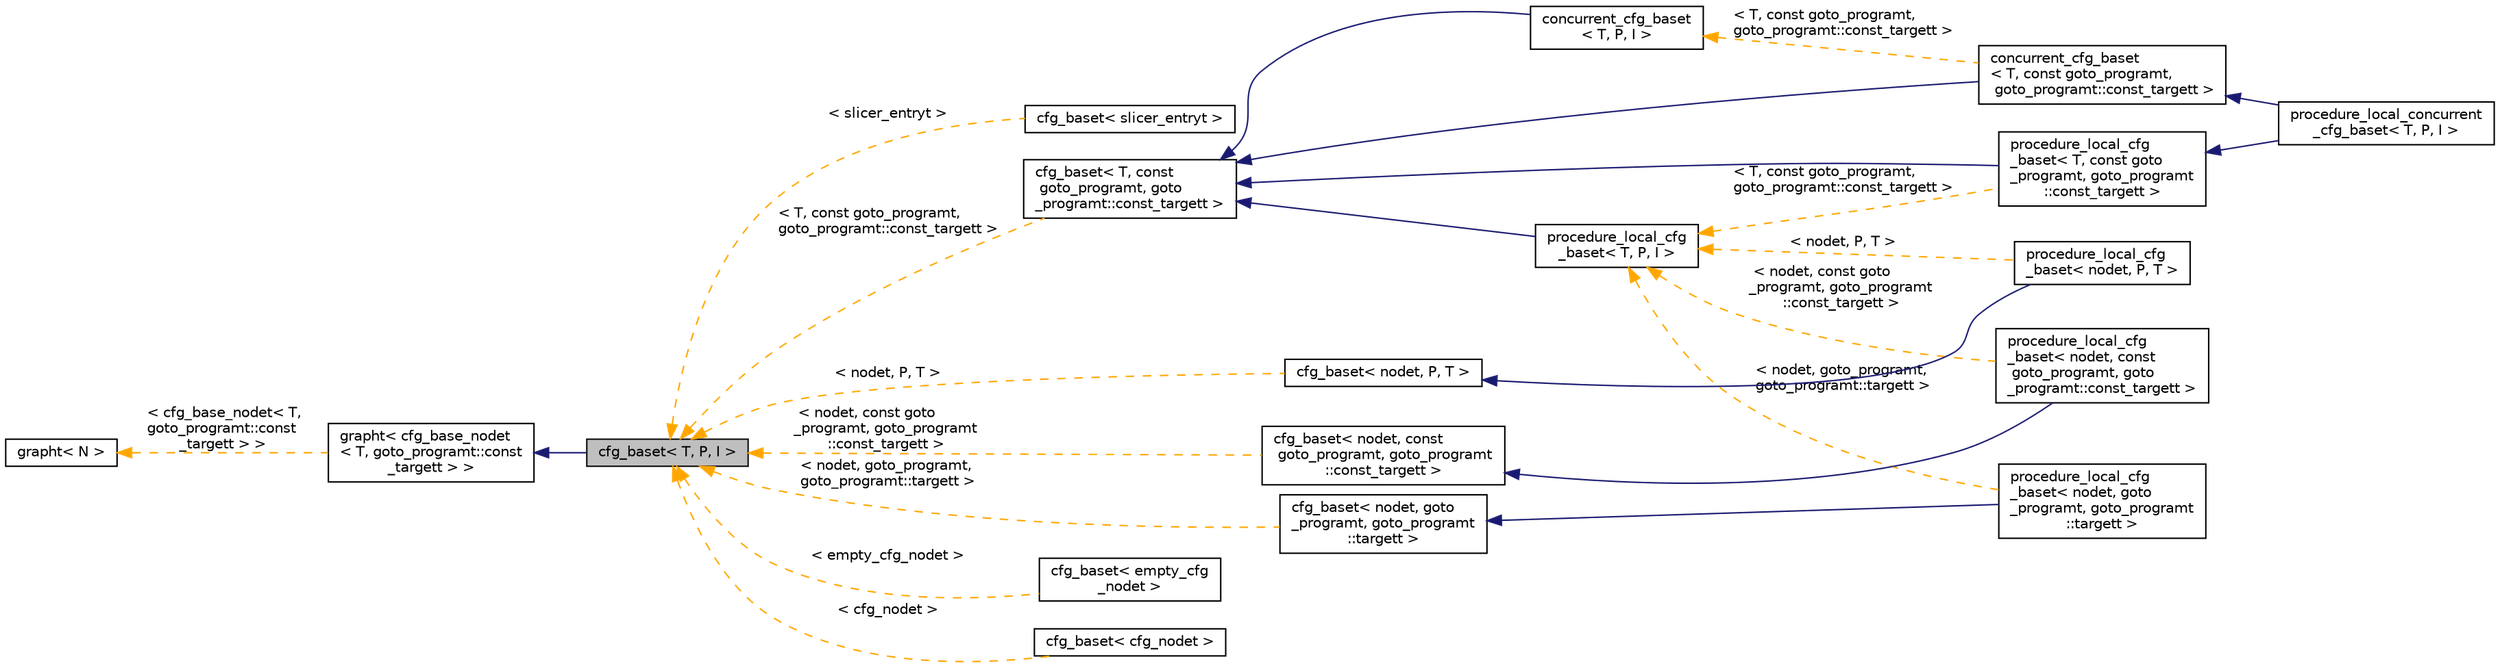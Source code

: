digraph "cfg_baset&lt; T, P, I &gt;"
{
 // LATEX_PDF_SIZE
  bgcolor="transparent";
  edge [fontname="Helvetica",fontsize="10",labelfontname="Helvetica",labelfontsize="10"];
  node [fontname="Helvetica",fontsize="10",shape=record];
  rankdir="LR";
  Node1 [label="cfg_baset\< T, P, I \>",height=0.2,width=0.4,color="black", fillcolor="grey75", style="filled", fontcolor="black",tooltip="A multi-procedural control flow graph (CFG) whose nodes store references to instructions in a GOTO pr..."];
  Node2 -> Node1 [dir="back",color="midnightblue",fontsize="10",style="solid",fontname="Helvetica"];
  Node2 [label="grapht\< cfg_base_nodet\l\< T, goto_programt::const\l_targett \> \>",height=0.2,width=0.4,color="black",URL="$classgrapht.html",tooltip=" "];
  Node3 -> Node2 [dir="back",color="orange",fontsize="10",style="dashed",label=" \< cfg_base_nodet\< T,\l goto_programt::const\l_targett \> \>" ,fontname="Helvetica"];
  Node3 [label="grapht\< N \>",height=0.2,width=0.4,color="black",URL="$classgrapht.html",tooltip="A generic directed graph with a parametric node type."];
  Node1 -> Node4 [dir="back",color="orange",fontsize="10",style="dashed",label=" \< slicer_entryt \>" ,fontname="Helvetica"];
  Node4 [label="cfg_baset\< slicer_entryt \>",height=0.2,width=0.4,color="black",URL="$classcfg__baset.html",tooltip=" "];
  Node1 -> Node5 [dir="back",color="orange",fontsize="10",style="dashed",label=" \< T, const goto_programt,\l goto_programt::const_targett \>" ,fontname="Helvetica"];
  Node5 [label="cfg_baset\< T, const\l goto_programt, goto\l_programt::const_targett \>",height=0.2,width=0.4,color="black",URL="$classcfg__baset.html",tooltip=" "];
  Node5 -> Node6 [dir="back",color="midnightblue",fontsize="10",style="solid",fontname="Helvetica"];
  Node6 [label="concurrent_cfg_baset\l\< T, P, I \>",height=0.2,width=0.4,color="black",URL="$classconcurrent__cfg__baset.html",tooltip=" "];
  Node6 -> Node7 [dir="back",color="orange",fontsize="10",style="dashed",label=" \< T, const goto_programt,\l goto_programt::const_targett \>" ,fontname="Helvetica"];
  Node7 [label="concurrent_cfg_baset\l\< T, const goto_programt,\l goto_programt::const_targett \>",height=0.2,width=0.4,color="black",URL="$classconcurrent__cfg__baset.html",tooltip=" "];
  Node7 -> Node8 [dir="back",color="midnightblue",fontsize="10",style="solid",fontname="Helvetica"];
  Node8 [label="procedure_local_concurrent\l_cfg_baset\< T, P, I \>",height=0.2,width=0.4,color="black",URL="$classprocedure__local__concurrent__cfg__baset.html",tooltip=" "];
  Node5 -> Node7 [dir="back",color="midnightblue",fontsize="10",style="solid",fontname="Helvetica"];
  Node5 -> Node9 [dir="back",color="midnightblue",fontsize="10",style="solid",fontname="Helvetica"];
  Node9 [label="procedure_local_cfg\l_baset\< T, P, I \>",height=0.2,width=0.4,color="black",URL="$classprocedure__local__cfg__baset.html",tooltip=" "];
  Node9 -> Node10 [dir="back",color="orange",fontsize="10",style="dashed",label=" \< T, const goto_programt,\l goto_programt::const_targett \>" ,fontname="Helvetica"];
  Node10 [label="procedure_local_cfg\l_baset\< T, const goto\l_programt, goto_programt\l::const_targett \>",height=0.2,width=0.4,color="black",URL="$classprocedure__local__cfg__baset.html",tooltip=" "];
  Node10 -> Node8 [dir="back",color="midnightblue",fontsize="10",style="solid",fontname="Helvetica"];
  Node9 -> Node11 [dir="back",color="orange",fontsize="10",style="dashed",label=" \< nodet, P, T \>" ,fontname="Helvetica"];
  Node11 [label="procedure_local_cfg\l_baset\< nodet, P, T \>",height=0.2,width=0.4,color="black",URL="$classprocedure__local__cfg__baset.html",tooltip=" "];
  Node9 -> Node12 [dir="back",color="orange",fontsize="10",style="dashed",label=" \< nodet, const goto\l_programt, goto_programt\l::const_targett \>" ,fontname="Helvetica"];
  Node12 [label="procedure_local_cfg\l_baset\< nodet, const\l goto_programt, goto\l_programt::const_targett \>",height=0.2,width=0.4,color="black",URL="$classprocedure__local__cfg__baset.html",tooltip=" "];
  Node9 -> Node13 [dir="back",color="orange",fontsize="10",style="dashed",label=" \< nodet, goto_programt,\l goto_programt::targett \>" ,fontname="Helvetica"];
  Node13 [label="procedure_local_cfg\l_baset\< nodet, goto\l_programt, goto_programt\l::targett \>",height=0.2,width=0.4,color="black",URL="$classprocedure__local__cfg__baset.html",tooltip=" "];
  Node5 -> Node10 [dir="back",color="midnightblue",fontsize="10",style="solid",fontname="Helvetica"];
  Node1 -> Node14 [dir="back",color="orange",fontsize="10",style="dashed",label=" \< empty_cfg_nodet \>" ,fontname="Helvetica"];
  Node14 [label="cfg_baset\< empty_cfg\l_nodet \>",height=0.2,width=0.4,color="black",URL="$classcfg__baset.html",tooltip=" "];
  Node1 -> Node15 [dir="back",color="orange",fontsize="10",style="dashed",label=" \< nodet, P, T \>" ,fontname="Helvetica"];
  Node15 [label="cfg_baset\< nodet, P, T \>",height=0.2,width=0.4,color="black",URL="$classcfg__baset.html",tooltip=" "];
  Node15 -> Node11 [dir="back",color="midnightblue",fontsize="10",style="solid",fontname="Helvetica"];
  Node1 -> Node16 [dir="back",color="orange",fontsize="10",style="dashed",label=" \< nodet, const goto\l_programt, goto_programt\l::const_targett \>" ,fontname="Helvetica"];
  Node16 [label="cfg_baset\< nodet, const\l goto_programt, goto_programt\l::const_targett \>",height=0.2,width=0.4,color="black",URL="$classcfg__baset.html",tooltip=" "];
  Node16 -> Node12 [dir="back",color="midnightblue",fontsize="10",style="solid",fontname="Helvetica"];
  Node1 -> Node17 [dir="back",color="orange",fontsize="10",style="dashed",label=" \< nodet, goto_programt,\l goto_programt::targett \>" ,fontname="Helvetica"];
  Node17 [label="cfg_baset\< nodet, goto\l_programt, goto_programt\l::targett \>",height=0.2,width=0.4,color="black",URL="$classcfg__baset.html",tooltip=" "];
  Node17 -> Node13 [dir="back",color="midnightblue",fontsize="10",style="solid",fontname="Helvetica"];
  Node1 -> Node18 [dir="back",color="orange",fontsize="10",style="dashed",label=" \< cfg_nodet \>" ,fontname="Helvetica"];
  Node18 [label="cfg_baset\< cfg_nodet \>",height=0.2,width=0.4,color="black",URL="$classcfg__baset.html",tooltip=" "];
}
